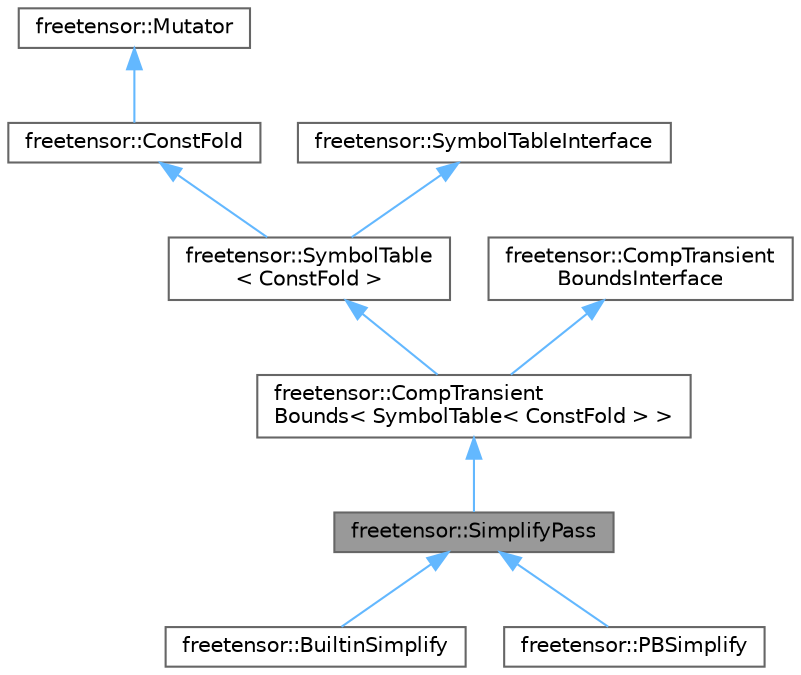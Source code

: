 digraph "freetensor::SimplifyPass"
{
 // LATEX_PDF_SIZE
  bgcolor="transparent";
  edge [fontname=Helvetica,fontsize=10,labelfontname=Helvetica,labelfontsize=10];
  node [fontname=Helvetica,fontsize=10,shape=box,height=0.2,width=0.4];
  Node1 [label="freetensor::SimplifyPass",height=0.2,width=0.4,color="gray40", fillcolor="grey60", style="filled", fontcolor="black",tooltip=" "];
  Node2 -> Node1 [dir="back",color="steelblue1",style="solid"];
  Node2 [label="freetensor::CompTransient\lBounds\< SymbolTable\< ConstFold \> \>",height=0.2,width=0.4,color="gray40", fillcolor="white", style="filled",URL="$classfreetensor_1_1CompTransientBounds.html",tooltip=" "];
  Node3 -> Node2 [dir="back",color="steelblue1",style="solid"];
  Node3 [label="freetensor::SymbolTable\l\< ConstFold \>",height=0.2,width=0.4,color="gray40", fillcolor="white", style="filled",URL="$classfreetensor_1_1SymbolTable.html",tooltip=" "];
  Node4 -> Node3 [dir="back",color="steelblue1",style="solid"];
  Node4 [label="freetensor::ConstFold",height=0.2,width=0.4,color="gray40", fillcolor="white", style="filled",URL="$classfreetensor_1_1ConstFold.html",tooltip=" "];
  Node5 -> Node4 [dir="back",color="steelblue1",style="solid"];
  Node5 [label="freetensor::Mutator",height=0.2,width=0.4,color="gray40", fillcolor="white", style="filled",URL="$classfreetensor_1_1Mutator.html",tooltip=" "];
  Node6 -> Node3 [dir="back",color="steelblue1",style="solid"];
  Node6 [label="freetensor::SymbolTableInterface",height=0.2,width=0.4,color="gray40", fillcolor="white", style="filled",URL="$classfreetensor_1_1SymbolTableInterface.html",tooltip=" "];
  Node7 -> Node2 [dir="back",color="steelblue1",style="solid"];
  Node7 [label="freetensor::CompTransient\lBoundsInterface",height=0.2,width=0.4,color="gray40", fillcolor="white", style="filled",URL="$classfreetensor_1_1CompTransientBoundsInterface.html",tooltip=" "];
  Node1 -> Node8 [dir="back",color="steelblue1",style="solid"];
  Node8 [label="freetensor::BuiltinSimplify",height=0.2,width=0.4,color="gray40", fillcolor="white", style="filled",URL="$classfreetensor_1_1BuiltinSimplify.html",tooltip=" "];
  Node1 -> Node9 [dir="back",color="steelblue1",style="solid"];
  Node9 [label="freetensor::PBSimplify",height=0.2,width=0.4,color="gray40", fillcolor="white", style="filled",URL="$classfreetensor_1_1PBSimplify.html",tooltip=" "];
}
